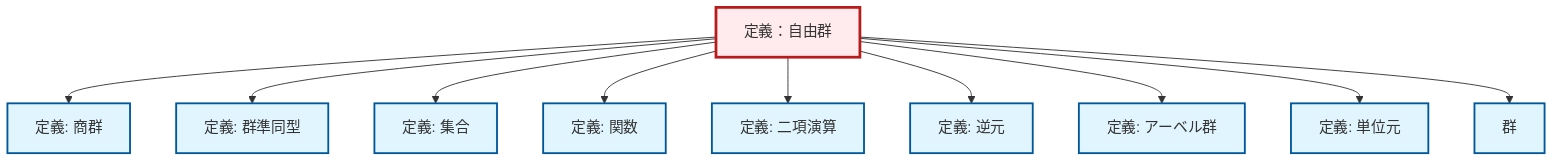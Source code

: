 graph TD
    classDef definition fill:#e1f5fe,stroke:#01579b,stroke-width:2px
    classDef theorem fill:#f3e5f5,stroke:#4a148c,stroke-width:2px
    classDef axiom fill:#fff3e0,stroke:#e65100,stroke-width:2px
    classDef example fill:#e8f5e9,stroke:#1b5e20,stroke-width:2px
    classDef current fill:#ffebee,stroke:#b71c1c,stroke-width:3px
    def-inverse-element["定義: 逆元"]:::definition
    def-quotient-group["定義: 商群"]:::definition
    def-set["定義: 集合"]:::definition
    def-identity-element["定義: 単位元"]:::definition
    def-homomorphism["定義: 群準同型"]:::definition
    def-group["群"]:::definition
    def-binary-operation["定義: 二項演算"]:::definition
    def-function["定義: 関数"]:::definition
    def-free-group["定義：自由群"]:::definition
    def-abelian-group["定義: アーベル群"]:::definition
    def-free-group --> def-quotient-group
    def-free-group --> def-homomorphism
    def-free-group --> def-set
    def-free-group --> def-function
    def-free-group --> def-binary-operation
    def-free-group --> def-inverse-element
    def-free-group --> def-abelian-group
    def-free-group --> def-identity-element
    def-free-group --> def-group
    class def-free-group current
